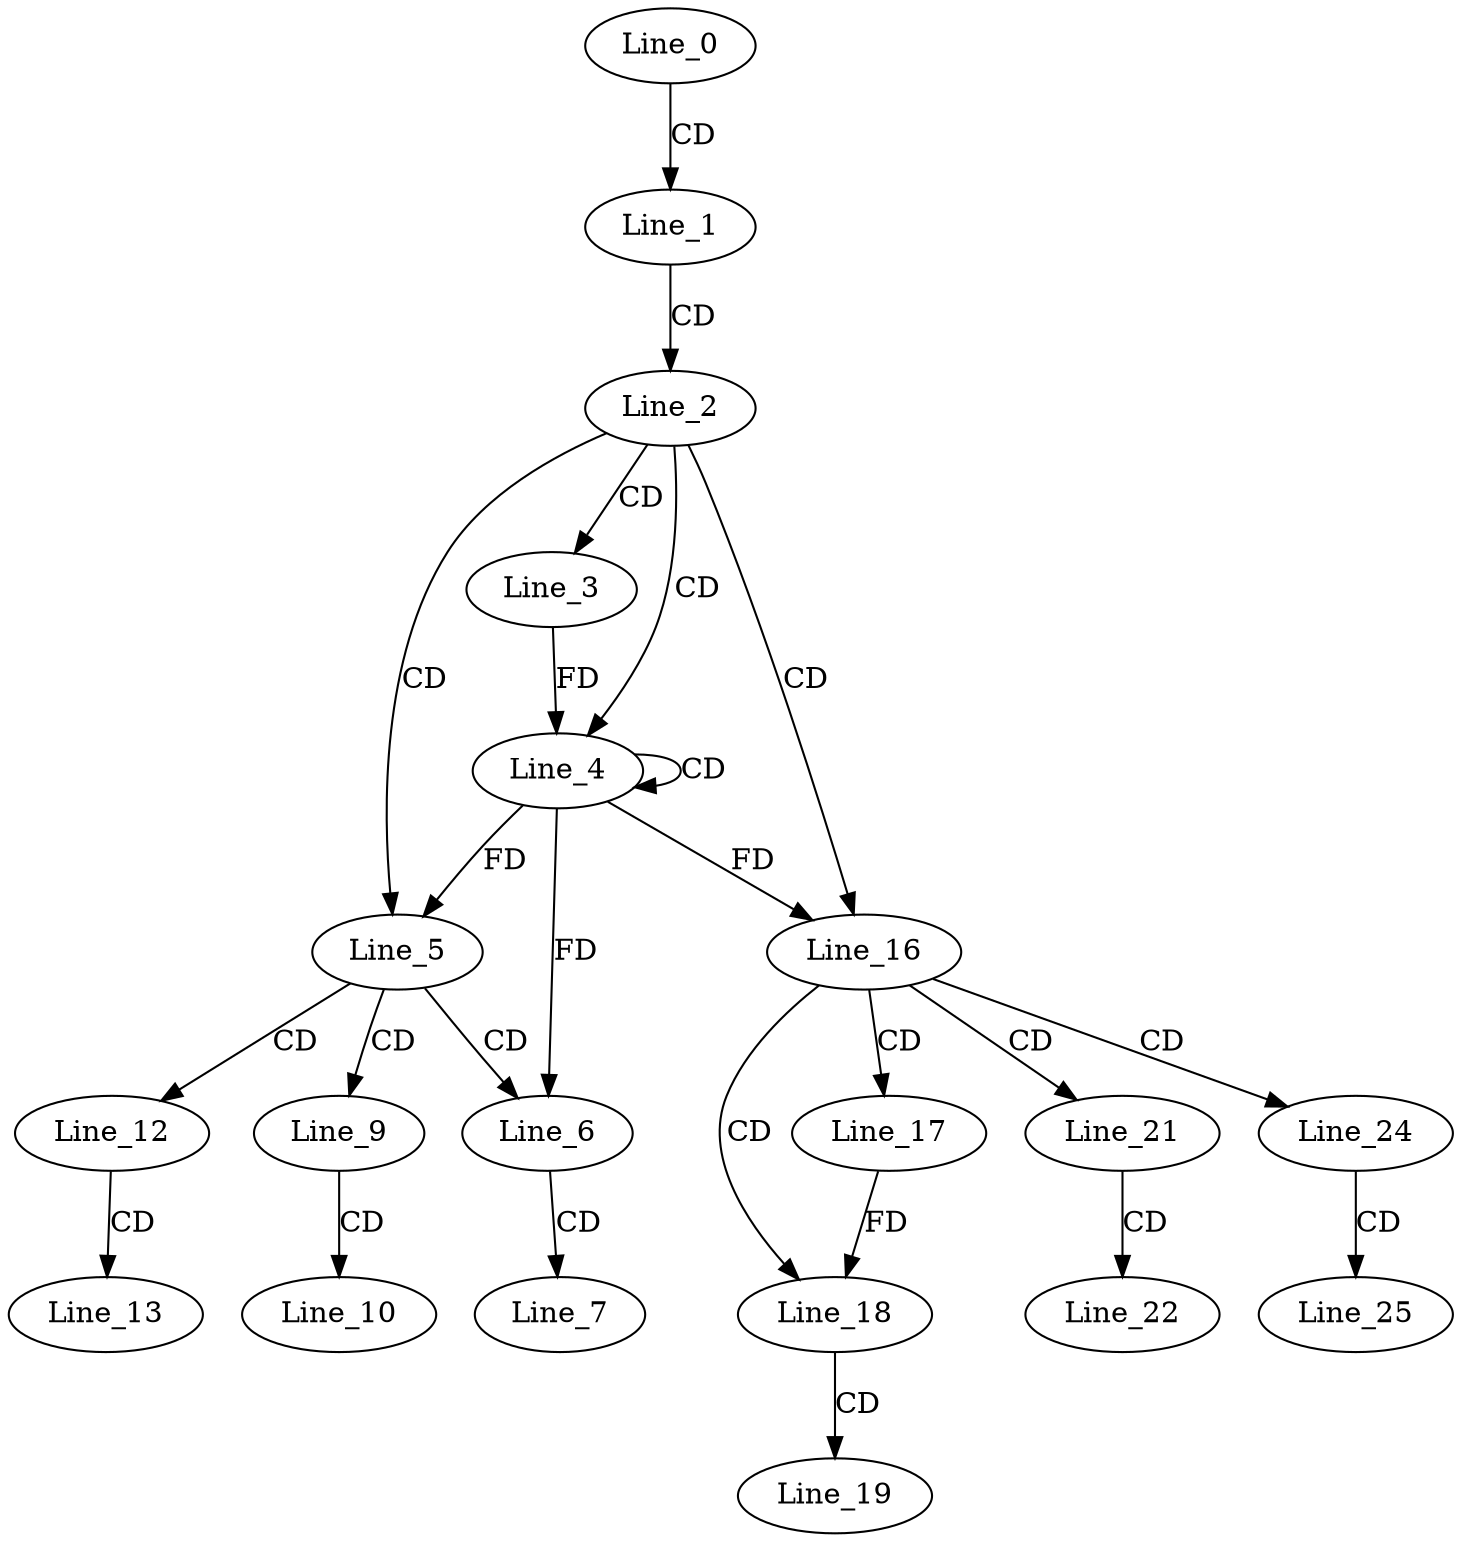 digraph G {
  Line_0;
  Line_1;
  Line_2;
  Line_3;
  Line_4;
  Line_4;
  Line_5;
  Line_6;
  Line_7;
  Line_9;
  Line_10;
  Line_12;
  Line_13;
  Line_16;
  Line_17;
  Line_18;
  Line_19;
  Line_21;
  Line_22;
  Line_24;
  Line_25;
  Line_0 -> Line_1 [ label="CD" ];
  Line_1 -> Line_2 [ label="CD" ];
  Line_2 -> Line_3 [ label="CD" ];
  Line_2 -> Line_4 [ label="CD" ];
  Line_4 -> Line_4 [ label="CD" ];
  Line_3 -> Line_4 [ label="FD" ];
  Line_2 -> Line_5 [ label="CD" ];
  Line_4 -> Line_5 [ label="FD" ];
  Line_5 -> Line_6 [ label="CD" ];
  Line_4 -> Line_6 [ label="FD" ];
  Line_6 -> Line_7 [ label="CD" ];
  Line_5 -> Line_9 [ label="CD" ];
  Line_9 -> Line_10 [ label="CD" ];
  Line_5 -> Line_12 [ label="CD" ];
  Line_12 -> Line_13 [ label="CD" ];
  Line_2 -> Line_16 [ label="CD" ];
  Line_4 -> Line_16 [ label="FD" ];
  Line_16 -> Line_17 [ label="CD" ];
  Line_16 -> Line_18 [ label="CD" ];
  Line_17 -> Line_18 [ label="FD" ];
  Line_18 -> Line_19 [ label="CD" ];
  Line_16 -> Line_21 [ label="CD" ];
  Line_21 -> Line_22 [ label="CD" ];
  Line_16 -> Line_24 [ label="CD" ];
  Line_24 -> Line_25 [ label="CD" ];
}
